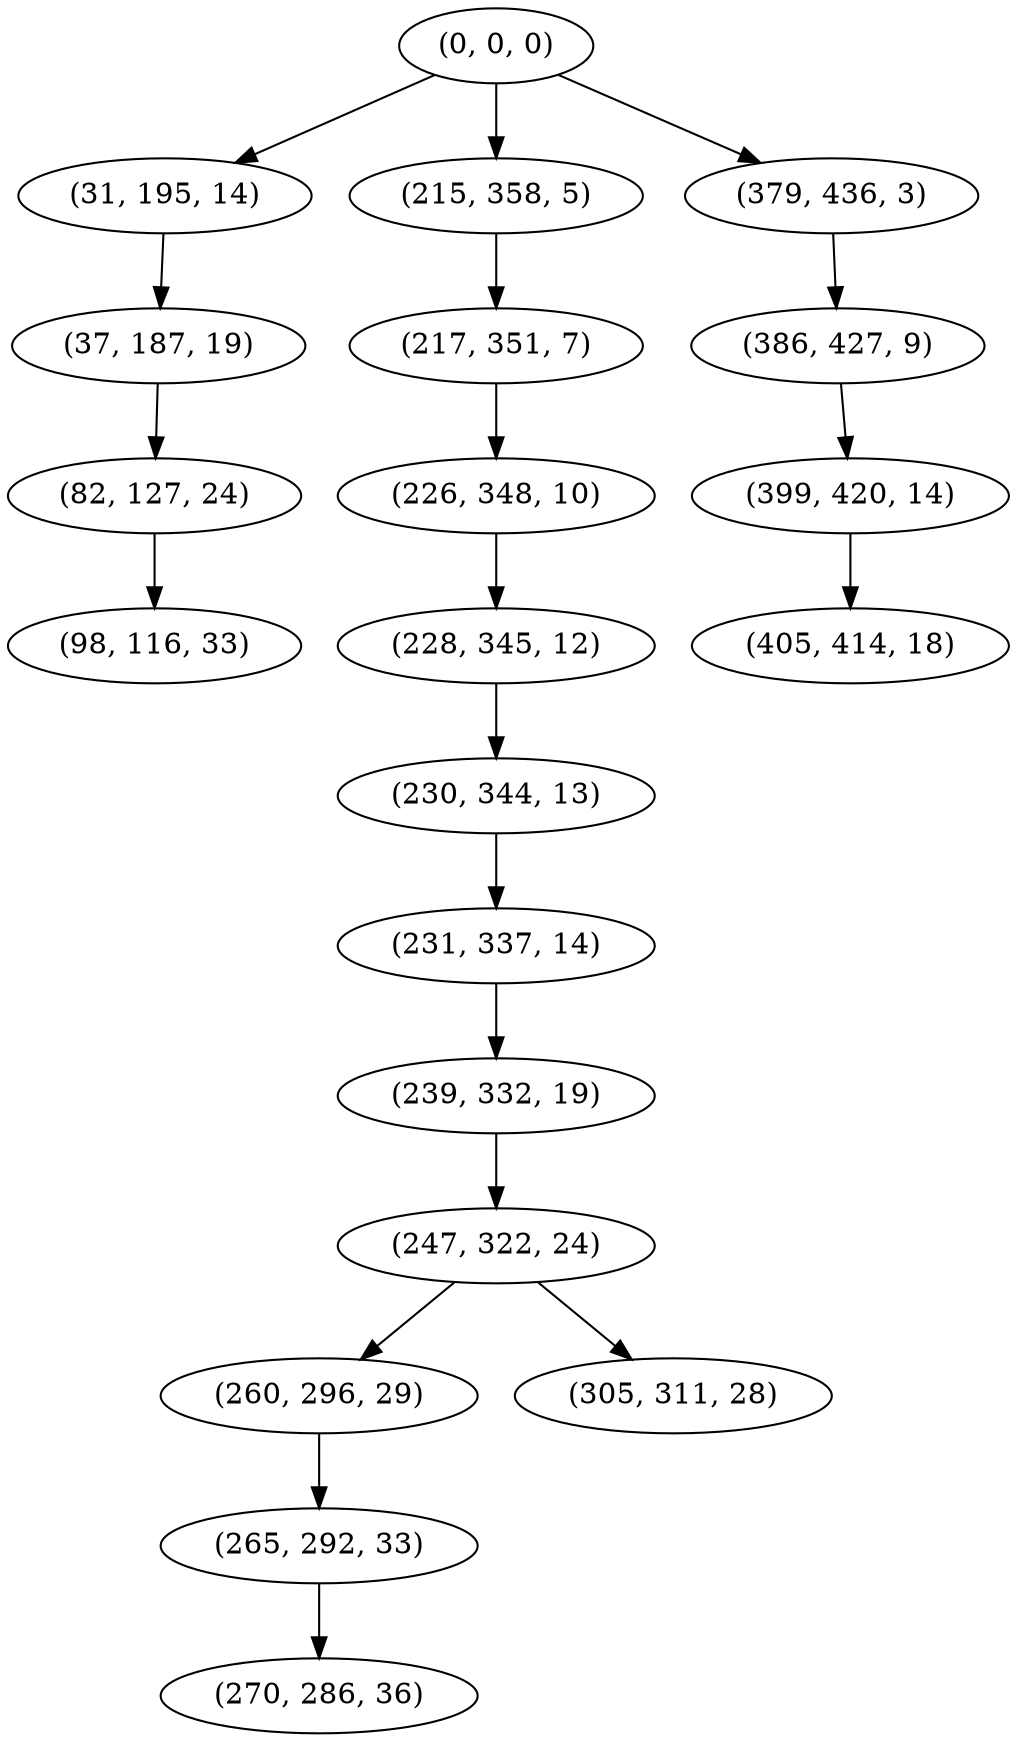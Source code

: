 digraph tree {
    "(0, 0, 0)";
    "(31, 195, 14)";
    "(37, 187, 19)";
    "(82, 127, 24)";
    "(98, 116, 33)";
    "(215, 358, 5)";
    "(217, 351, 7)";
    "(226, 348, 10)";
    "(228, 345, 12)";
    "(230, 344, 13)";
    "(231, 337, 14)";
    "(239, 332, 19)";
    "(247, 322, 24)";
    "(260, 296, 29)";
    "(265, 292, 33)";
    "(270, 286, 36)";
    "(305, 311, 28)";
    "(379, 436, 3)";
    "(386, 427, 9)";
    "(399, 420, 14)";
    "(405, 414, 18)";
    "(0, 0, 0)" -> "(31, 195, 14)";
    "(0, 0, 0)" -> "(215, 358, 5)";
    "(0, 0, 0)" -> "(379, 436, 3)";
    "(31, 195, 14)" -> "(37, 187, 19)";
    "(37, 187, 19)" -> "(82, 127, 24)";
    "(82, 127, 24)" -> "(98, 116, 33)";
    "(215, 358, 5)" -> "(217, 351, 7)";
    "(217, 351, 7)" -> "(226, 348, 10)";
    "(226, 348, 10)" -> "(228, 345, 12)";
    "(228, 345, 12)" -> "(230, 344, 13)";
    "(230, 344, 13)" -> "(231, 337, 14)";
    "(231, 337, 14)" -> "(239, 332, 19)";
    "(239, 332, 19)" -> "(247, 322, 24)";
    "(247, 322, 24)" -> "(260, 296, 29)";
    "(247, 322, 24)" -> "(305, 311, 28)";
    "(260, 296, 29)" -> "(265, 292, 33)";
    "(265, 292, 33)" -> "(270, 286, 36)";
    "(379, 436, 3)" -> "(386, 427, 9)";
    "(386, 427, 9)" -> "(399, 420, 14)";
    "(399, 420, 14)" -> "(405, 414, 18)";
}
